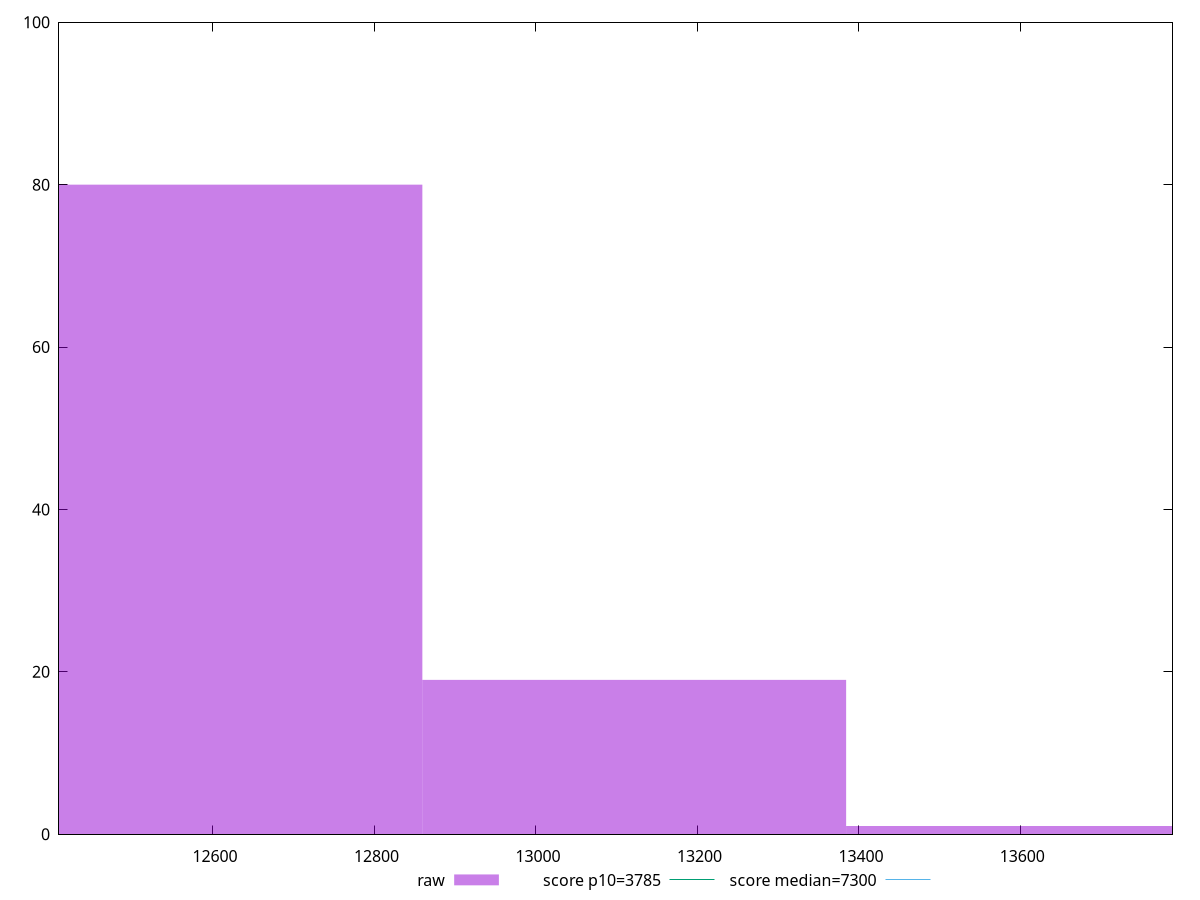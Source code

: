 reset

$raw <<EOF
13646.640355514604 1
12596.898789705789 80
13121.769572610196 19
EOF

set key outside below
set boxwidth 524.8707829044079
set xrange [12409.296:13788.428999999996]
set yrange [0:100]
set trange [0:100]
set style fill transparent solid 0.5 noborder

set parametric
set terminal svg size 640, 490 enhanced background rgb 'white'
set output "reports/report_00031_2021-02-24T23-18-18.084Z/interactive/samples/music/raw/histogram.svg"

plot $raw title "raw" with boxes, \
     3785,t title "score p10=3785", \
     7300,t title "score median=7300"

reset
